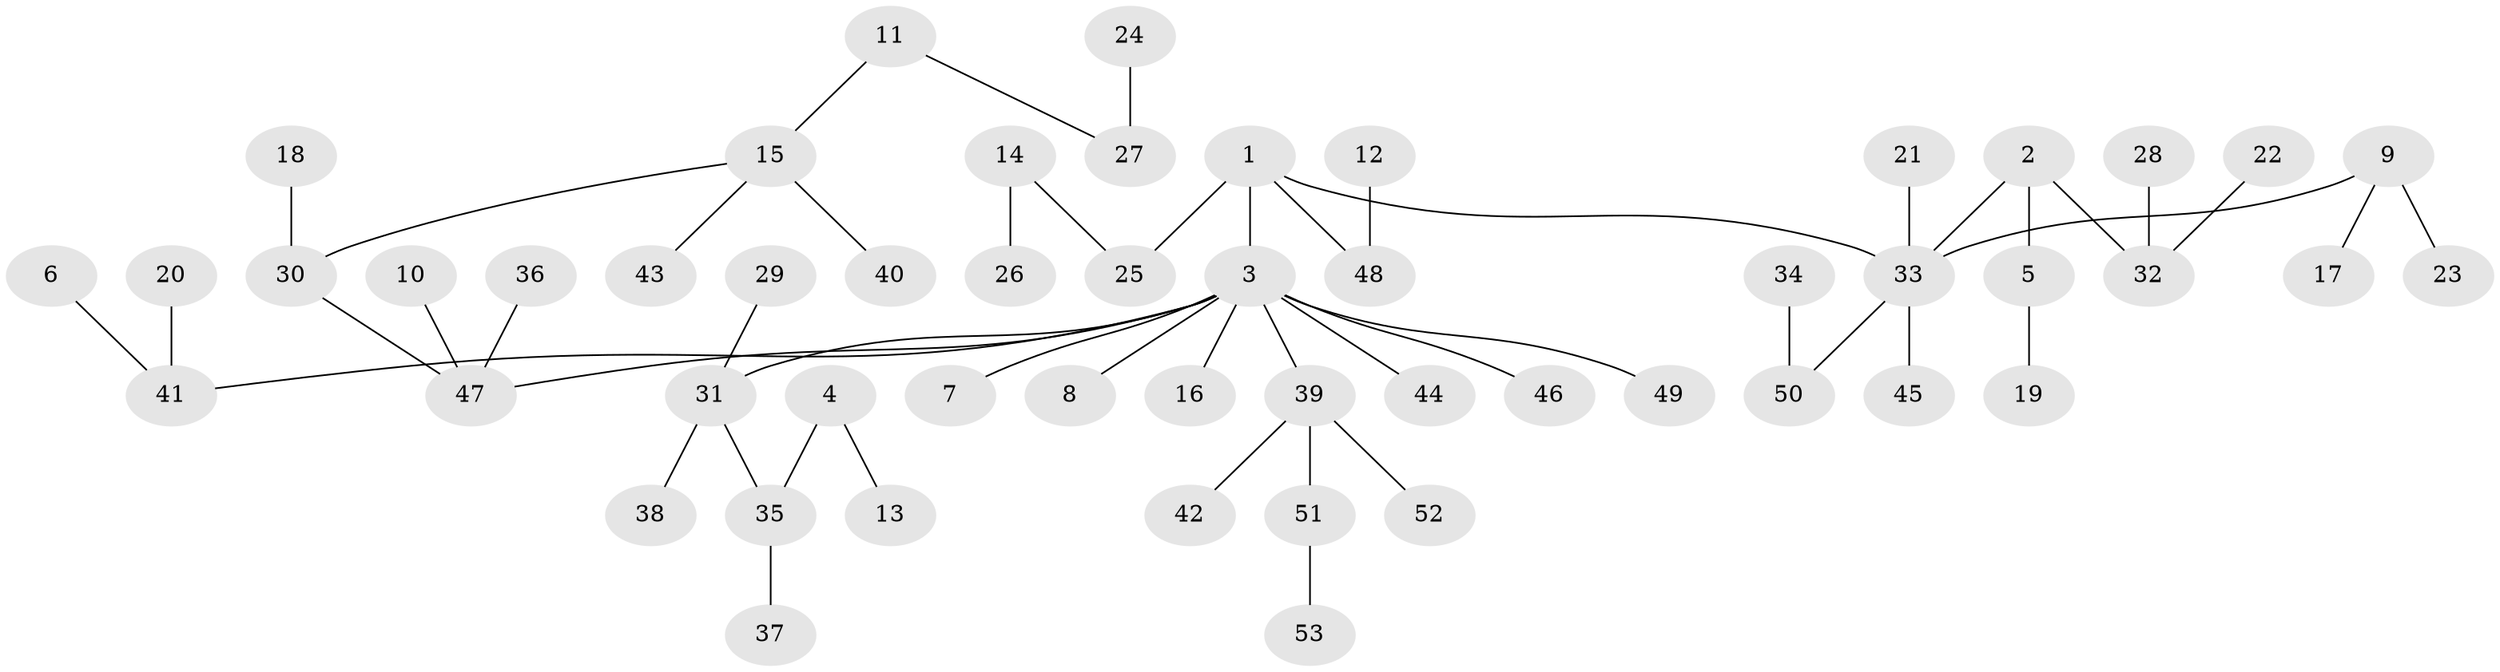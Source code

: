 // original degree distribution, {5: 0.04716981132075472, 4: 0.05660377358490566, 6: 0.009433962264150943, 3: 0.11320754716981132, 1: 0.4716981132075472, 7: 0.009433962264150943, 2: 0.29245283018867924}
// Generated by graph-tools (version 1.1) at 2025/26/03/09/25 03:26:31]
// undirected, 53 vertices, 52 edges
graph export_dot {
graph [start="1"]
  node [color=gray90,style=filled];
  1;
  2;
  3;
  4;
  5;
  6;
  7;
  8;
  9;
  10;
  11;
  12;
  13;
  14;
  15;
  16;
  17;
  18;
  19;
  20;
  21;
  22;
  23;
  24;
  25;
  26;
  27;
  28;
  29;
  30;
  31;
  32;
  33;
  34;
  35;
  36;
  37;
  38;
  39;
  40;
  41;
  42;
  43;
  44;
  45;
  46;
  47;
  48;
  49;
  50;
  51;
  52;
  53;
  1 -- 3 [weight=1.0];
  1 -- 25 [weight=1.0];
  1 -- 33 [weight=1.0];
  1 -- 48 [weight=1.0];
  2 -- 5 [weight=1.0];
  2 -- 32 [weight=1.0];
  2 -- 33 [weight=1.0];
  3 -- 7 [weight=1.0];
  3 -- 8 [weight=1.0];
  3 -- 16 [weight=1.0];
  3 -- 31 [weight=1.0];
  3 -- 39 [weight=1.0];
  3 -- 41 [weight=1.0];
  3 -- 44 [weight=1.0];
  3 -- 46 [weight=1.0];
  3 -- 47 [weight=1.0];
  3 -- 49 [weight=1.0];
  4 -- 13 [weight=1.0];
  4 -- 35 [weight=1.0];
  5 -- 19 [weight=1.0];
  6 -- 41 [weight=1.0];
  9 -- 17 [weight=1.0];
  9 -- 23 [weight=1.0];
  9 -- 33 [weight=1.0];
  10 -- 47 [weight=1.0];
  11 -- 15 [weight=1.0];
  11 -- 27 [weight=1.0];
  12 -- 48 [weight=1.0];
  14 -- 25 [weight=1.0];
  14 -- 26 [weight=1.0];
  15 -- 30 [weight=1.0];
  15 -- 40 [weight=1.0];
  15 -- 43 [weight=1.0];
  18 -- 30 [weight=1.0];
  20 -- 41 [weight=1.0];
  21 -- 33 [weight=1.0];
  22 -- 32 [weight=1.0];
  24 -- 27 [weight=1.0];
  28 -- 32 [weight=1.0];
  29 -- 31 [weight=1.0];
  30 -- 47 [weight=1.0];
  31 -- 35 [weight=1.0];
  31 -- 38 [weight=1.0];
  33 -- 45 [weight=1.0];
  33 -- 50 [weight=1.0];
  34 -- 50 [weight=1.0];
  35 -- 37 [weight=1.0];
  36 -- 47 [weight=1.0];
  39 -- 42 [weight=1.0];
  39 -- 51 [weight=1.0];
  39 -- 52 [weight=1.0];
  51 -- 53 [weight=1.0];
}
